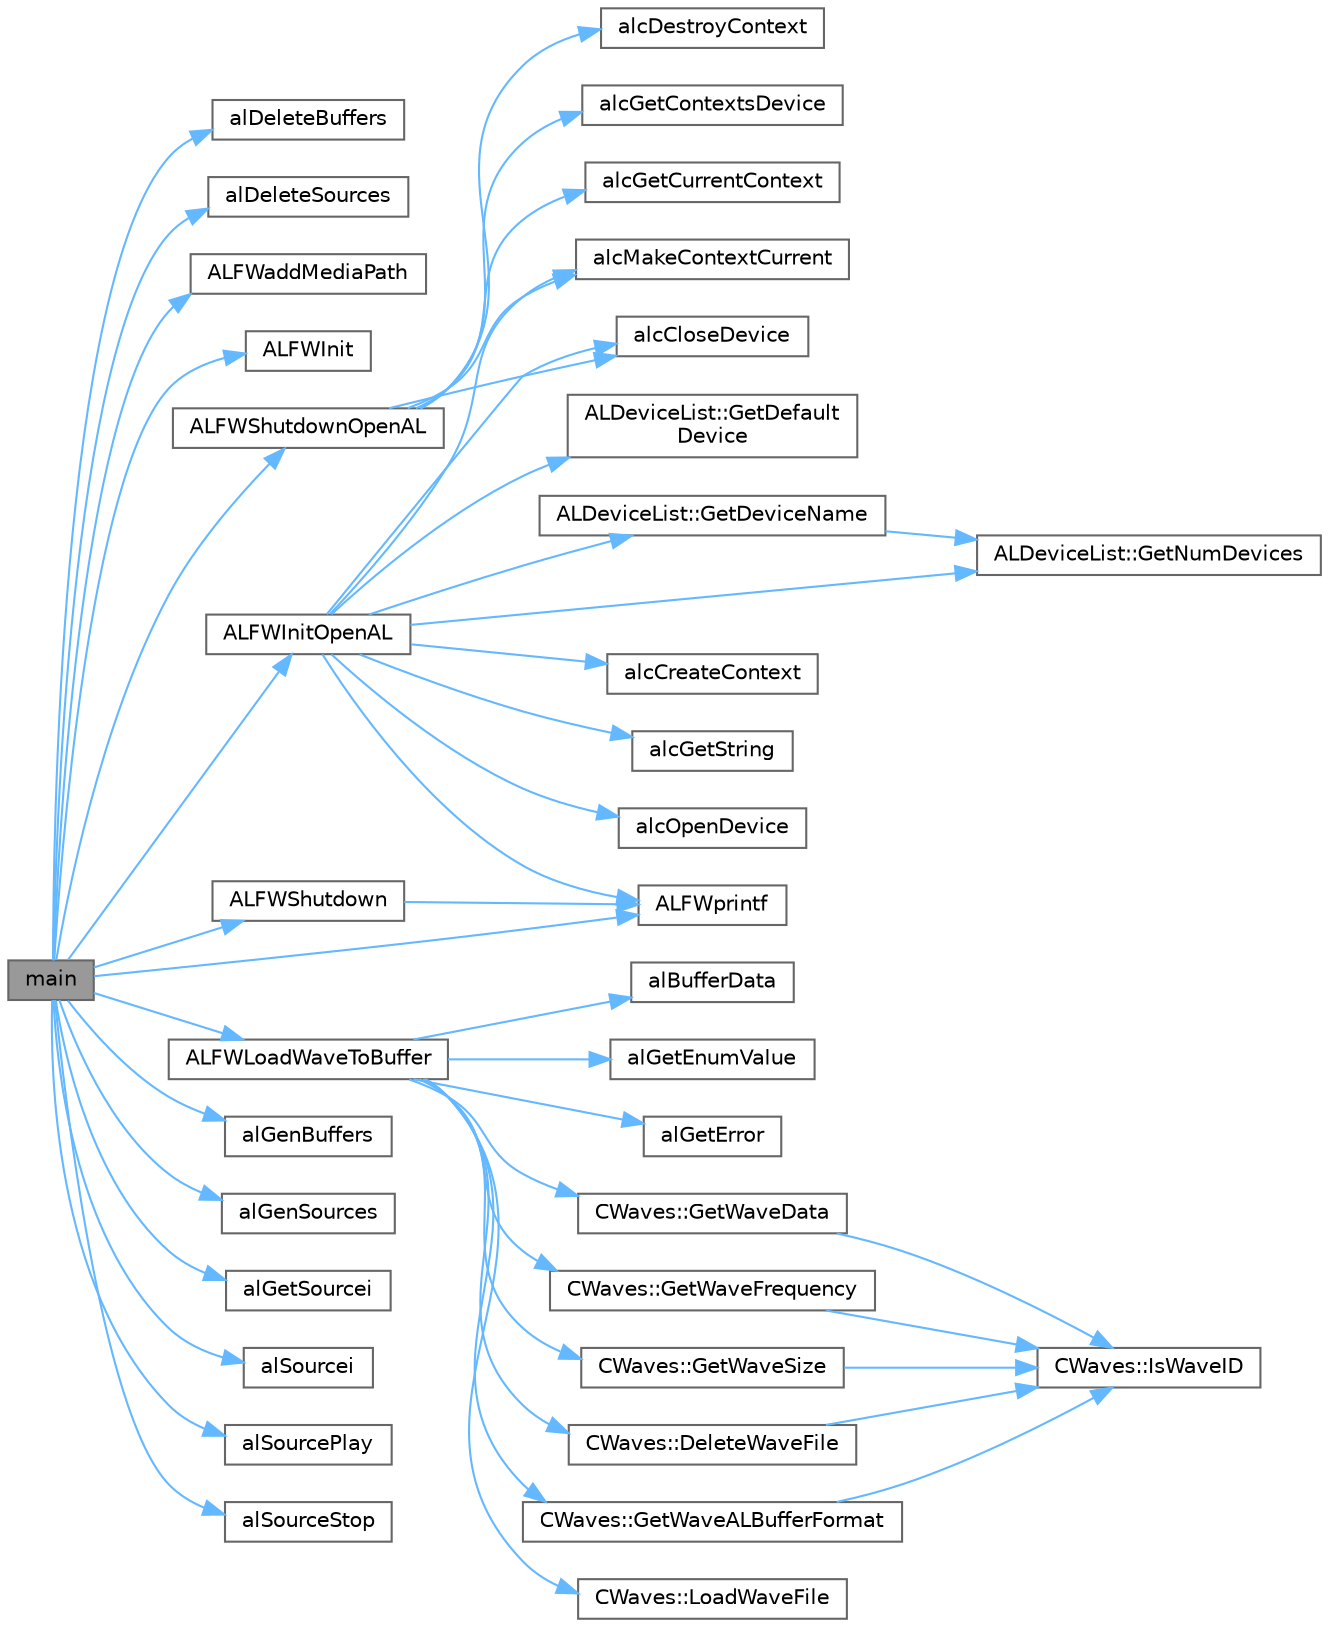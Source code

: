 digraph "main"
{
 // LATEX_PDF_SIZE
  bgcolor="transparent";
  edge [fontname=Helvetica,fontsize=10,labelfontname=Helvetica,labelfontsize=10];
  node [fontname=Helvetica,fontsize=10,shape=box,height=0.2,width=0.4];
  rankdir="LR";
  Node1 [id="Node000001",label="main",height=0.2,width=0.4,color="gray40", fillcolor="grey60", style="filled", fontcolor="black",tooltip=" "];
  Node1 -> Node2 [id="edge1_Node000001_Node000002",color="steelblue1",style="solid",tooltip=" "];
  Node2 [id="Node000002",label="alDeleteBuffers",height=0.2,width=0.4,color="grey40", fillcolor="white", style="filled",URL="$al_8h.html#ab376e80e2404ae2611798d7f007871ef",tooltip=" "];
  Node1 -> Node3 [id="edge2_Node000001_Node000003",color="steelblue1",style="solid",tooltip=" "];
  Node3 [id="Node000003",label="alDeleteSources",height=0.2,width=0.4,color="grey40", fillcolor="white", style="filled",URL="$al_8h.html#af2f5e685ee38a2c49e149797e8c2e86e",tooltip=" "];
  Node1 -> Node4 [id="edge3_Node000001_Node000004",color="steelblue1",style="solid",tooltip=" "];
  Node4 [id="Node000004",label="ALFWaddMediaPath",height=0.2,width=0.4,color="grey40", fillcolor="white", style="filled",URL="$_framework_8cpp.html#a7e97c3a3d9660c8be9f903008585a84e",tooltip=" "];
  Node1 -> Node5 [id="edge4_Node000001_Node000005",color="steelblue1",style="solid",tooltip=" "];
  Node5 [id="Node000005",label="ALFWInit",height=0.2,width=0.4,color="grey40", fillcolor="white", style="filled",URL="$_framework_8cpp.html#a97a0c6c50fa54c80fec914c8b6fb3780",tooltip=" "];
  Node1 -> Node6 [id="edge5_Node000001_Node000006",color="steelblue1",style="solid",tooltip=" "];
  Node6 [id="Node000006",label="ALFWInitOpenAL",height=0.2,width=0.4,color="grey40", fillcolor="white", style="filled",URL="$_framework_8cpp.html#aa1c82f4442b1802a9441f37f152fe247",tooltip=" "];
  Node6 -> Node7 [id="edge6_Node000006_Node000007",color="steelblue1",style="solid",tooltip=" "];
  Node7 [id="Node000007",label="alcCloseDevice",height=0.2,width=0.4,color="grey40", fillcolor="white", style="filled",URL="$alc_8h.html#aa8a289916ea5f2a5db8415b8c0b877b3",tooltip=" "];
  Node6 -> Node8 [id="edge7_Node000006_Node000008",color="steelblue1",style="solid",tooltip=" "];
  Node8 [id="Node000008",label="alcCreateContext",height=0.2,width=0.4,color="grey40", fillcolor="white", style="filled",URL="$alc_8h.html#a7acf007c19f53a637f81893bce168973",tooltip=" "];
  Node6 -> Node9 [id="edge8_Node000006_Node000009",color="steelblue1",style="solid",tooltip=" "];
  Node9 [id="Node000009",label="alcGetString",height=0.2,width=0.4,color="grey40", fillcolor="white", style="filled",URL="$alc_8h.html#aafd360b94c6abec5eebb4e70f56ad96c",tooltip=" "];
  Node6 -> Node10 [id="edge9_Node000006_Node000010",color="steelblue1",style="solid",tooltip=" "];
  Node10 [id="Node000010",label="alcMakeContextCurrent",height=0.2,width=0.4,color="grey40", fillcolor="white", style="filled",URL="$alc_8h.html#a8ece422dd6634d2388190beb9693f86d",tooltip=" "];
  Node6 -> Node11 [id="edge10_Node000006_Node000011",color="steelblue1",style="solid",tooltip=" "];
  Node11 [id="Node000011",label="alcOpenDevice",height=0.2,width=0.4,color="grey40", fillcolor="white", style="filled",URL="$alc_8h.html#a7352f083bedebecb4483b0f1a10f89b8",tooltip=" "];
  Node6 -> Node12 [id="edge11_Node000006_Node000012",color="steelblue1",style="solid",tooltip=" "];
  Node12 [id="Node000012",label="ALFWprintf",height=0.2,width=0.4,color="grey40", fillcolor="white", style="filled",URL="$_framework_8cpp.html#a39372bd27d8ddaf6bc7d956338faf4ab",tooltip=" "];
  Node6 -> Node13 [id="edge12_Node000006_Node000013",color="steelblue1",style="solid",tooltip=" "];
  Node13 [id="Node000013",label="ALDeviceList::GetDefault\lDevice",height=0.2,width=0.4,color="grey40", fillcolor="white", style="filled",URL="$class_a_l_device_list.html#ad5583ddf8b882b68698ebeb1f3825be1",tooltip=" "];
  Node6 -> Node14 [id="edge13_Node000006_Node000014",color="steelblue1",style="solid",tooltip=" "];
  Node14 [id="Node000014",label="ALDeviceList::GetDeviceName",height=0.2,width=0.4,color="grey40", fillcolor="white", style="filled",URL="$class_a_l_device_list.html#a31b6feb4ec5358a6b5c8389307b664b4",tooltip=" "];
  Node14 -> Node15 [id="edge14_Node000014_Node000015",color="steelblue1",style="solid",tooltip=" "];
  Node15 [id="Node000015",label="ALDeviceList::GetNumDevices",height=0.2,width=0.4,color="grey40", fillcolor="white", style="filled",URL="$class_a_l_device_list.html#a82629d37463696709d702e7b8ec8556e",tooltip=" "];
  Node6 -> Node15 [id="edge15_Node000006_Node000015",color="steelblue1",style="solid",tooltip=" "];
  Node1 -> Node16 [id="edge16_Node000001_Node000016",color="steelblue1",style="solid",tooltip=" "];
  Node16 [id="Node000016",label="ALFWLoadWaveToBuffer",height=0.2,width=0.4,color="grey40", fillcolor="white", style="filled",URL="$_framework_8cpp.html#a06225f979caf89b9af66b848264a1028",tooltip=" "];
  Node16 -> Node17 [id="edge17_Node000016_Node000017",color="steelblue1",style="solid",tooltip=" "];
  Node17 [id="Node000017",label="alBufferData",height=0.2,width=0.4,color="grey40", fillcolor="white", style="filled",URL="$al_8h.html#a3720fc4a5dee4093aabe1b102335dae7",tooltip=" "];
  Node16 -> Node18 [id="edge18_Node000016_Node000018",color="steelblue1",style="solid",tooltip=" "];
  Node18 [id="Node000018",label="alGetEnumValue",height=0.2,width=0.4,color="grey40", fillcolor="white", style="filled",URL="$al_8h.html#ac2d8746a9a24355746d07a940bae8d39",tooltip=" "];
  Node16 -> Node19 [id="edge19_Node000016_Node000019",color="steelblue1",style="solid",tooltip=" "];
  Node19 [id="Node000019",label="alGetError",height=0.2,width=0.4,color="grey40", fillcolor="white", style="filled",URL="$al_8h.html#a4186472fc50616acf52fd0b41232e044",tooltip=" "];
  Node16 -> Node20 [id="edge20_Node000016_Node000020",color="steelblue1",style="solid",tooltip=" "];
  Node20 [id="Node000020",label="CWaves::DeleteWaveFile",height=0.2,width=0.4,color="grey40", fillcolor="white", style="filled",URL="$class_c_waves.html#a9af3ea27a4f1b8d8bfb2fbe0d3ee0519",tooltip=" "];
  Node20 -> Node21 [id="edge21_Node000020_Node000021",color="steelblue1",style="solid",tooltip=" "];
  Node21 [id="Node000021",label="CWaves::IsWaveID",height=0.2,width=0.4,color="grey40", fillcolor="white", style="filled",URL="$class_c_waves.html#ade2c151bd6dd0113bbd5e48a0034fa5d",tooltip=" "];
  Node16 -> Node22 [id="edge22_Node000016_Node000022",color="steelblue1",style="solid",tooltip=" "];
  Node22 [id="Node000022",label="CWaves::GetWaveALBufferFormat",height=0.2,width=0.4,color="grey40", fillcolor="white", style="filled",URL="$class_c_waves.html#a1e3439c106447637b024b17d1309cb2d",tooltip=" "];
  Node22 -> Node21 [id="edge23_Node000022_Node000021",color="steelblue1",style="solid",tooltip=" "];
  Node16 -> Node23 [id="edge24_Node000016_Node000023",color="steelblue1",style="solid",tooltip=" "];
  Node23 [id="Node000023",label="CWaves::GetWaveData",height=0.2,width=0.4,color="grey40", fillcolor="white", style="filled",URL="$class_c_waves.html#a2af0af8b9f42b22b37bd2b070f185439",tooltip=" "];
  Node23 -> Node21 [id="edge25_Node000023_Node000021",color="steelblue1",style="solid",tooltip=" "];
  Node16 -> Node24 [id="edge26_Node000016_Node000024",color="steelblue1",style="solid",tooltip=" "];
  Node24 [id="Node000024",label="CWaves::GetWaveFrequency",height=0.2,width=0.4,color="grey40", fillcolor="white", style="filled",URL="$class_c_waves.html#a34855f6ae8d933355241cbd093627dc7",tooltip=" "];
  Node24 -> Node21 [id="edge27_Node000024_Node000021",color="steelblue1",style="solid",tooltip=" "];
  Node16 -> Node25 [id="edge28_Node000016_Node000025",color="steelblue1",style="solid",tooltip=" "];
  Node25 [id="Node000025",label="CWaves::GetWaveSize",height=0.2,width=0.4,color="grey40", fillcolor="white", style="filled",URL="$class_c_waves.html#ae65d2fe770dacfeee01320236395243f",tooltip=" "];
  Node25 -> Node21 [id="edge29_Node000025_Node000021",color="steelblue1",style="solid",tooltip=" "];
  Node16 -> Node26 [id="edge30_Node000016_Node000026",color="steelblue1",style="solid",tooltip=" "];
  Node26 [id="Node000026",label="CWaves::LoadWaveFile",height=0.2,width=0.4,color="grey40", fillcolor="white", style="filled",URL="$class_c_waves.html#ab04163eed493b9ad3a8018f9d59ad737",tooltip=" "];
  Node1 -> Node12 [id="edge31_Node000001_Node000012",color="steelblue1",style="solid",tooltip=" "];
  Node1 -> Node27 [id="edge32_Node000001_Node000027",color="steelblue1",style="solid",tooltip=" "];
  Node27 [id="Node000027",label="ALFWShutdown",height=0.2,width=0.4,color="grey40", fillcolor="white", style="filled",URL="$_framework_8cpp.html#a5e1a3065a01296326b7fb06bad2fce4b",tooltip=" "];
  Node27 -> Node12 [id="edge33_Node000027_Node000012",color="steelblue1",style="solid",tooltip=" "];
  Node1 -> Node28 [id="edge34_Node000001_Node000028",color="steelblue1",style="solid",tooltip=" "];
  Node28 [id="Node000028",label="ALFWShutdownOpenAL",height=0.2,width=0.4,color="grey40", fillcolor="white", style="filled",URL="$_framework_8cpp.html#aa29db42bbc63a70a1b4db478c8f39400",tooltip=" "];
  Node28 -> Node7 [id="edge35_Node000028_Node000007",color="steelblue1",style="solid",tooltip=" "];
  Node28 -> Node29 [id="edge36_Node000028_Node000029",color="steelblue1",style="solid",tooltip=" "];
  Node29 [id="Node000029",label="alcDestroyContext",height=0.2,width=0.4,color="grey40", fillcolor="white", style="filled",URL="$alc_8h.html#a41682484927dfa1d17a8167ddc39b03c",tooltip=" "];
  Node28 -> Node30 [id="edge37_Node000028_Node000030",color="steelblue1",style="solid",tooltip=" "];
  Node30 [id="Node000030",label="alcGetContextsDevice",height=0.2,width=0.4,color="grey40", fillcolor="white", style="filled",URL="$alc_8h.html#adca79de71013609eecd674d7fbd191a3",tooltip=" "];
  Node28 -> Node31 [id="edge38_Node000028_Node000031",color="steelblue1",style="solid",tooltip=" "];
  Node31 [id="Node000031",label="alcGetCurrentContext",height=0.2,width=0.4,color="grey40", fillcolor="white", style="filled",URL="$alc_8h.html#afc2d275d8bc1c443d73dd074612aafce",tooltip=" "];
  Node28 -> Node10 [id="edge39_Node000028_Node000010",color="steelblue1",style="solid",tooltip=" "];
  Node1 -> Node32 [id="edge40_Node000001_Node000032",color="steelblue1",style="solid",tooltip=" "];
  Node32 [id="Node000032",label="alGenBuffers",height=0.2,width=0.4,color="grey40", fillcolor="white", style="filled",URL="$al_8h.html#afd2b03b38eb7ae35d0518ecc3f004d9f",tooltip=" "];
  Node1 -> Node33 [id="edge41_Node000001_Node000033",color="steelblue1",style="solid",tooltip=" "];
  Node33 [id="Node000033",label="alGenSources",height=0.2,width=0.4,color="grey40", fillcolor="white", style="filled",URL="$al_8h.html#af220f665740bf8a54797e210cf551dfe",tooltip=" "];
  Node1 -> Node34 [id="edge42_Node000001_Node000034",color="steelblue1",style="solid",tooltip=" "];
  Node34 [id="Node000034",label="alGetSourcei",height=0.2,width=0.4,color="grey40", fillcolor="white", style="filled",URL="$al_8h.html#aab80ac4aad68b84363658bf498913c91",tooltip=" "];
  Node1 -> Node35 [id="edge43_Node000001_Node000035",color="steelblue1",style="solid",tooltip=" "];
  Node35 [id="Node000035",label="alSourcei",height=0.2,width=0.4,color="grey40", fillcolor="white", style="filled",URL="$al_8h.html#a1038b6ae22848913c76e73a14a849338",tooltip=" "];
  Node1 -> Node36 [id="edge44_Node000001_Node000036",color="steelblue1",style="solid",tooltip=" "];
  Node36 [id="Node000036",label="alSourcePlay",height=0.2,width=0.4,color="grey40", fillcolor="white", style="filled",URL="$al_8h.html#aca454ba909c65b84c78e81edc08ca0c8",tooltip=" "];
  Node1 -> Node37 [id="edge45_Node000001_Node000037",color="steelblue1",style="solid",tooltip=" "];
  Node37 [id="Node000037",label="alSourceStop",height=0.2,width=0.4,color="grey40", fillcolor="white", style="filled",URL="$al_8h.html#aa5ac516caadd0d377bd52c0db10bedcd",tooltip=" "];
}
